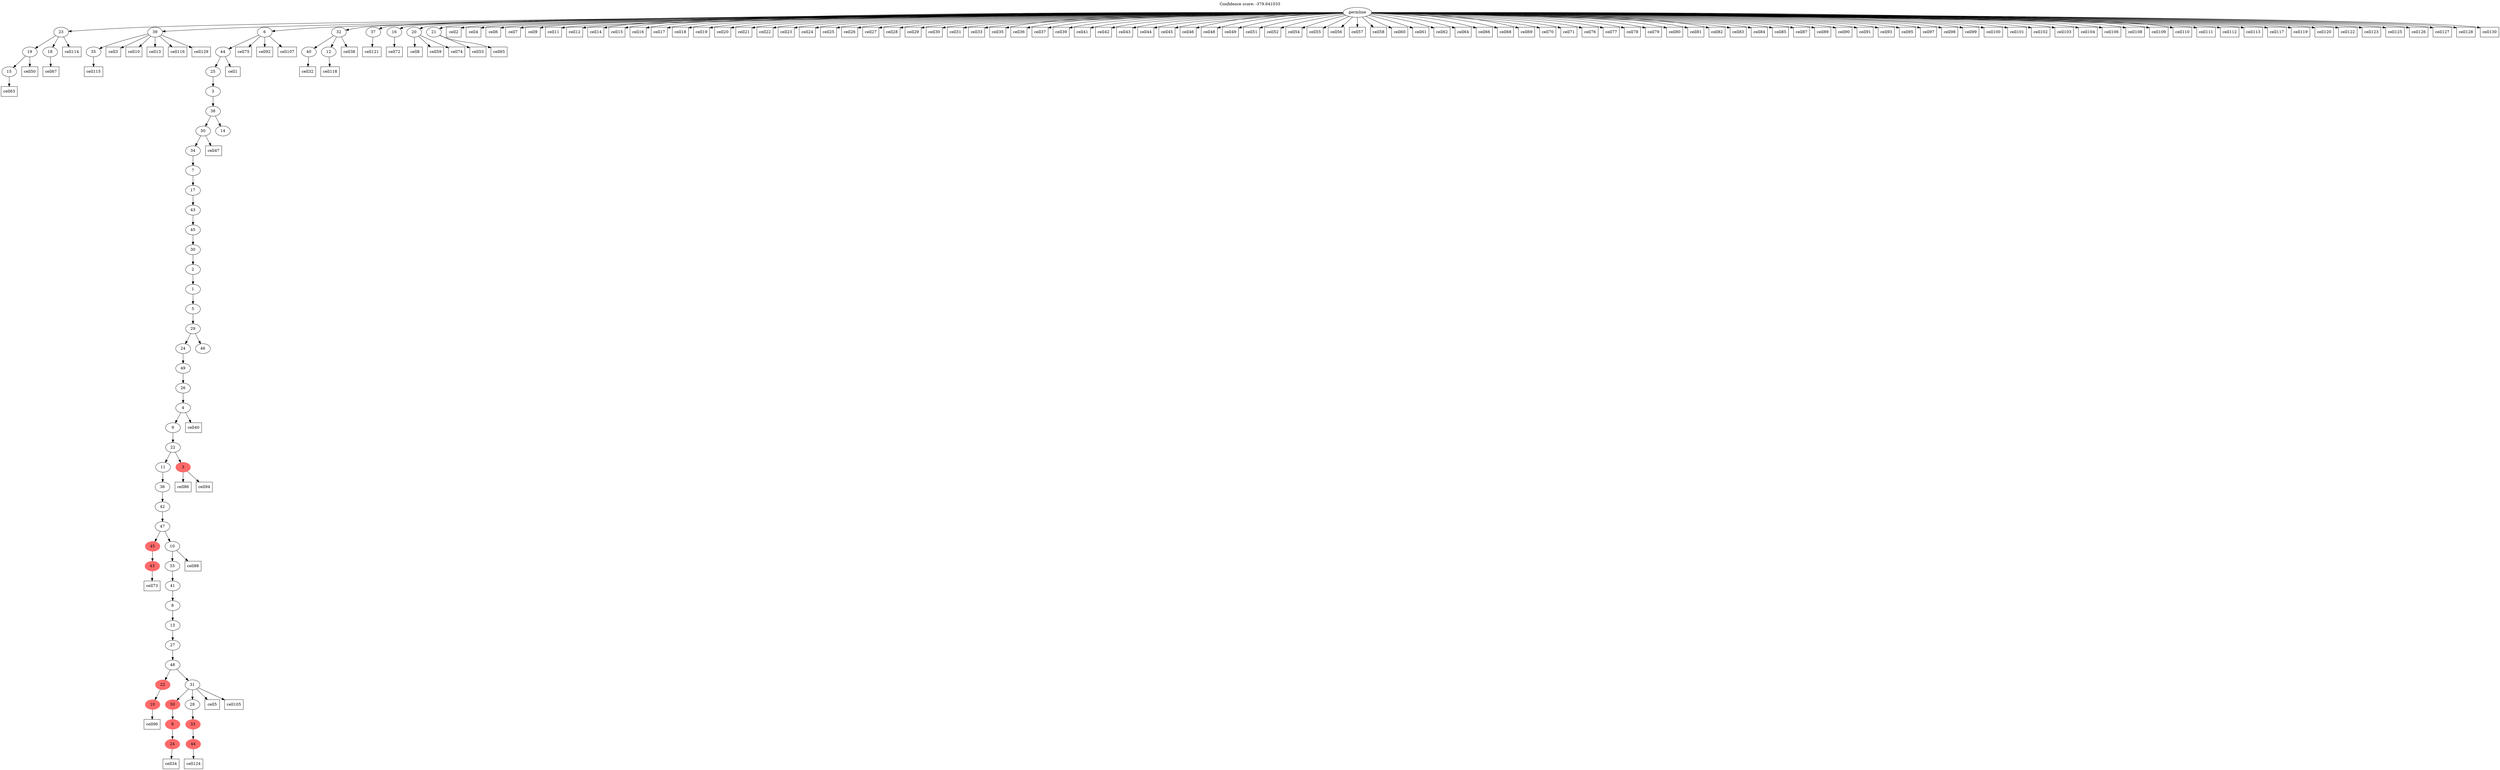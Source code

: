 digraph g {
	"58" -> "59";
	"59" [label="15"];
	"57" -> "58";
	"58" [label="19"];
	"57" -> "60";
	"60" [label="18"];
	"55" -> "56";
	"56" [label="35"];
	"49" -> "50";
	"50" [color=indianred1, style=filled, label="43"];
	"47" -> "48";
	"48" [color=indianred1, style=filled, label="10"];
	"45" -> "46";
	"46" [color=indianred1, style=filled, label="24"];
	"44" -> "45";
	"45" [color=indianred1, style=filled, label="8"];
	"42" -> "43";
	"43" [color=indianred1, style=filled, label="44"];
	"41" -> "42";
	"42" [color=indianred1, style=filled, label="33"];
	"40" -> "41";
	"41" [label="28"];
	"40" -> "44";
	"44" [color=indianred1, style=filled, label="50"];
	"39" -> "40";
	"40" [label="31"];
	"39" -> "47";
	"47" [color=indianred1, style=filled, label="22"];
	"38" -> "39";
	"39" [label="48"];
	"37" -> "38";
	"38" [label="27"];
	"36" -> "37";
	"37" [label="13"];
	"35" -> "36";
	"36" [label="8"];
	"34" -> "35";
	"35" [label="41"];
	"33" -> "34";
	"34" [label="33"];
	"32" -> "33";
	"33" [label="10"];
	"32" -> "49";
	"49" [color=indianred1, style=filled, label="45"];
	"31" -> "32";
	"32" [label="47"];
	"30" -> "31";
	"31" [label="42"];
	"29" -> "30";
	"30" [label="36"];
	"27" -> "28";
	"28" [color=indianred1, style=filled, label="3"];
	"27" -> "29";
	"29" [label="11"];
	"26" -> "27";
	"27" [label="22"];
	"25" -> "26";
	"26" [label="9"];
	"24" -> "25";
	"25" [label="4"];
	"23" -> "24";
	"24" [label="26"];
	"22" -> "23";
	"23" [label="49"];
	"21" -> "22";
	"22" [label="24"];
	"21" -> "51";
	"51" [label="46"];
	"20" -> "21";
	"21" [label="29"];
	"19" -> "20";
	"20" [label="5"];
	"18" -> "19";
	"19" [label="1"];
	"17" -> "18";
	"18" [label="2"];
	"16" -> "17";
	"17" [label="30"];
	"15" -> "16";
	"16" [label="45"];
	"14" -> "15";
	"15" [label="43"];
	"13" -> "14";
	"14" [label="17"];
	"12" -> "13";
	"13" [label="7"];
	"11" -> "12";
	"12" [label="34"];
	"10" -> "11";
	"11" [label="50"];
	"10" -> "52";
	"52" [label="14"];
	"9" -> "10";
	"10" [label="38"];
	"8" -> "9";
	"9" [label="3"];
	"7" -> "8";
	"8" [label="25"];
	"6" -> "7";
	"7" [label="44"];
	"2" -> "3";
	"3" [label="40"];
	"2" -> "4";
	"4" [label="12"];
	"0" -> "1";
	"1" [label="37"];
	"0" -> "2";
	"2" [label="32"];
	"0" -> "5";
	"5" [label="16"];
	"0" -> "6";
	"6" [label="6"];
	"0" -> "53";
	"53" [label="20"];
	"0" -> "54";
	"54" [label="21"];
	"0" -> "55";
	"55" [label="39"];
	"0" -> "57";
	"57" [label="23"];
	"0" [label="germline"];
	"7" -> "cell1";
	"cell1" [shape=box];
	"0" -> "cell2";
	"cell2" [shape=box];
	"55" -> "cell3";
	"cell3" [shape=box];
	"0" -> "cell4";
	"cell4" [shape=box];
	"40" -> "cell5";
	"cell5" [shape=box];
	"0" -> "cell6";
	"cell6" [shape=box];
	"0" -> "cell7";
	"cell7" [shape=box];
	"53" -> "cell8";
	"cell8" [shape=box];
	"0" -> "cell9";
	"cell9" [shape=box];
	"55" -> "cell10";
	"cell10" [shape=box];
	"0" -> "cell11";
	"cell11" [shape=box];
	"0" -> "cell12";
	"cell12" [shape=box];
	"55" -> "cell13";
	"cell13" [shape=box];
	"0" -> "cell14";
	"cell14" [shape=box];
	"0" -> "cell15";
	"cell15" [shape=box];
	"0" -> "cell16";
	"cell16" [shape=box];
	"0" -> "cell17";
	"cell17" [shape=box];
	"0" -> "cell18";
	"cell18" [shape=box];
	"0" -> "cell19";
	"cell19" [shape=box];
	"0" -> "cell20";
	"cell20" [shape=box];
	"0" -> "cell21";
	"cell21" [shape=box];
	"0" -> "cell22";
	"cell22" [shape=box];
	"0" -> "cell23";
	"cell23" [shape=box];
	"0" -> "cell24";
	"cell24" [shape=box];
	"0" -> "cell25";
	"cell25" [shape=box];
	"0" -> "cell26";
	"cell26" [shape=box];
	"0" -> "cell27";
	"cell27" [shape=box];
	"0" -> "cell28";
	"cell28" [shape=box];
	"0" -> "cell29";
	"cell29" [shape=box];
	"0" -> "cell30";
	"cell30" [shape=box];
	"0" -> "cell31";
	"cell31" [shape=box];
	"3" -> "cell32";
	"cell32" [shape=box];
	"0" -> "cell33";
	"cell33" [shape=box];
	"46" -> "cell34";
	"cell34" [shape=box];
	"0" -> "cell35";
	"cell35" [shape=box];
	"0" -> "cell36";
	"cell36" [shape=box];
	"0" -> "cell37";
	"cell37" [shape=box];
	"2" -> "cell38";
	"cell38" [shape=box];
	"0" -> "cell39";
	"cell39" [shape=box];
	"25" -> "cell40";
	"cell40" [shape=box];
	"0" -> "cell41";
	"cell41" [shape=box];
	"0" -> "cell42";
	"cell42" [shape=box];
	"0" -> "cell43";
	"cell43" [shape=box];
	"0" -> "cell44";
	"cell44" [shape=box];
	"0" -> "cell45";
	"cell45" [shape=box];
	"0" -> "cell46";
	"cell46" [shape=box];
	"11" -> "cell47";
	"cell47" [shape=box];
	"0" -> "cell48";
	"cell48" [shape=box];
	"0" -> "cell49";
	"cell49" [shape=box];
	"58" -> "cell50";
	"cell50" [shape=box];
	"0" -> "cell51";
	"cell51" [shape=box];
	"0" -> "cell52";
	"cell52" [shape=box];
	"54" -> "cell53";
	"cell53" [shape=box];
	"0" -> "cell54";
	"cell54" [shape=box];
	"0" -> "cell55";
	"cell55" [shape=box];
	"0" -> "cell56";
	"cell56" [shape=box];
	"0" -> "cell57";
	"cell57" [shape=box];
	"0" -> "cell58";
	"cell58" [shape=box];
	"53" -> "cell59";
	"cell59" [shape=box];
	"0" -> "cell60";
	"cell60" [shape=box];
	"0" -> "cell61";
	"cell61" [shape=box];
	"0" -> "cell62";
	"cell62" [shape=box];
	"59" -> "cell63";
	"cell63" [shape=box];
	"0" -> "cell64";
	"cell64" [shape=box];
	"54" -> "cell65";
	"cell65" [shape=box];
	"0" -> "cell66";
	"cell66" [shape=box];
	"60" -> "cell67";
	"cell67" [shape=box];
	"0" -> "cell68";
	"cell68" [shape=box];
	"0" -> "cell69";
	"cell69" [shape=box];
	"0" -> "cell70";
	"cell70" [shape=box];
	"0" -> "cell71";
	"cell71" [shape=box];
	"5" -> "cell72";
	"cell72" [shape=box];
	"50" -> "cell73";
	"cell73" [shape=box];
	"53" -> "cell74";
	"cell74" [shape=box];
	"6" -> "cell75";
	"cell75" [shape=box];
	"0" -> "cell76";
	"cell76" [shape=box];
	"0" -> "cell77";
	"cell77" [shape=box];
	"0" -> "cell78";
	"cell78" [shape=box];
	"0" -> "cell79";
	"cell79" [shape=box];
	"0" -> "cell80";
	"cell80" [shape=box];
	"0" -> "cell81";
	"cell81" [shape=box];
	"0" -> "cell82";
	"cell82" [shape=box];
	"0" -> "cell83";
	"cell83" [shape=box];
	"0" -> "cell84";
	"cell84" [shape=box];
	"0" -> "cell85";
	"cell85" [shape=box];
	"28" -> "cell86";
	"cell86" [shape=box];
	"0" -> "cell87";
	"cell87" [shape=box];
	"33" -> "cell88";
	"cell88" [shape=box];
	"0" -> "cell89";
	"cell89" [shape=box];
	"0" -> "cell90";
	"cell90" [shape=box];
	"0" -> "cell91";
	"cell91" [shape=box];
	"6" -> "cell92";
	"cell92" [shape=box];
	"0" -> "cell93";
	"cell93" [shape=box];
	"28" -> "cell94";
	"cell94" [shape=box];
	"0" -> "cell95";
	"cell95" [shape=box];
	"48" -> "cell96";
	"cell96" [shape=box];
	"0" -> "cell97";
	"cell97" [shape=box];
	"0" -> "cell98";
	"cell98" [shape=box];
	"0" -> "cell99";
	"cell99" [shape=box];
	"0" -> "cell100";
	"cell100" [shape=box];
	"0" -> "cell101";
	"cell101" [shape=box];
	"0" -> "cell102";
	"cell102" [shape=box];
	"0" -> "cell103";
	"cell103" [shape=box];
	"0" -> "cell104";
	"cell104" [shape=box];
	"40" -> "cell105";
	"cell105" [shape=box];
	"0" -> "cell106";
	"cell106" [shape=box];
	"6" -> "cell107";
	"cell107" [shape=box];
	"0" -> "cell108";
	"cell108" [shape=box];
	"0" -> "cell109";
	"cell109" [shape=box];
	"0" -> "cell110";
	"cell110" [shape=box];
	"0" -> "cell111";
	"cell111" [shape=box];
	"0" -> "cell112";
	"cell112" [shape=box];
	"0" -> "cell113";
	"cell113" [shape=box];
	"57" -> "cell114";
	"cell114" [shape=box];
	"56" -> "cell115";
	"cell115" [shape=box];
	"55" -> "cell116";
	"cell116" [shape=box];
	"0" -> "cell117";
	"cell117" [shape=box];
	"4" -> "cell118";
	"cell118" [shape=box];
	"0" -> "cell119";
	"cell119" [shape=box];
	"0" -> "cell120";
	"cell120" [shape=box];
	"1" -> "cell121";
	"cell121" [shape=box];
	"0" -> "cell122";
	"cell122" [shape=box];
	"0" -> "cell123";
	"cell123" [shape=box];
	"43" -> "cell124";
	"cell124" [shape=box];
	"0" -> "cell125";
	"cell125" [shape=box];
	"0" -> "cell126";
	"cell126" [shape=box];
	"0" -> "cell127";
	"cell127" [shape=box];
	"0" -> "cell128";
	"cell128" [shape=box];
	"55" -> "cell129";
	"cell129" [shape=box];
	"0" -> "cell130";
	"cell130" [shape=box];
	labelloc="t";
	label="Confidence score: -379.641033";
}
